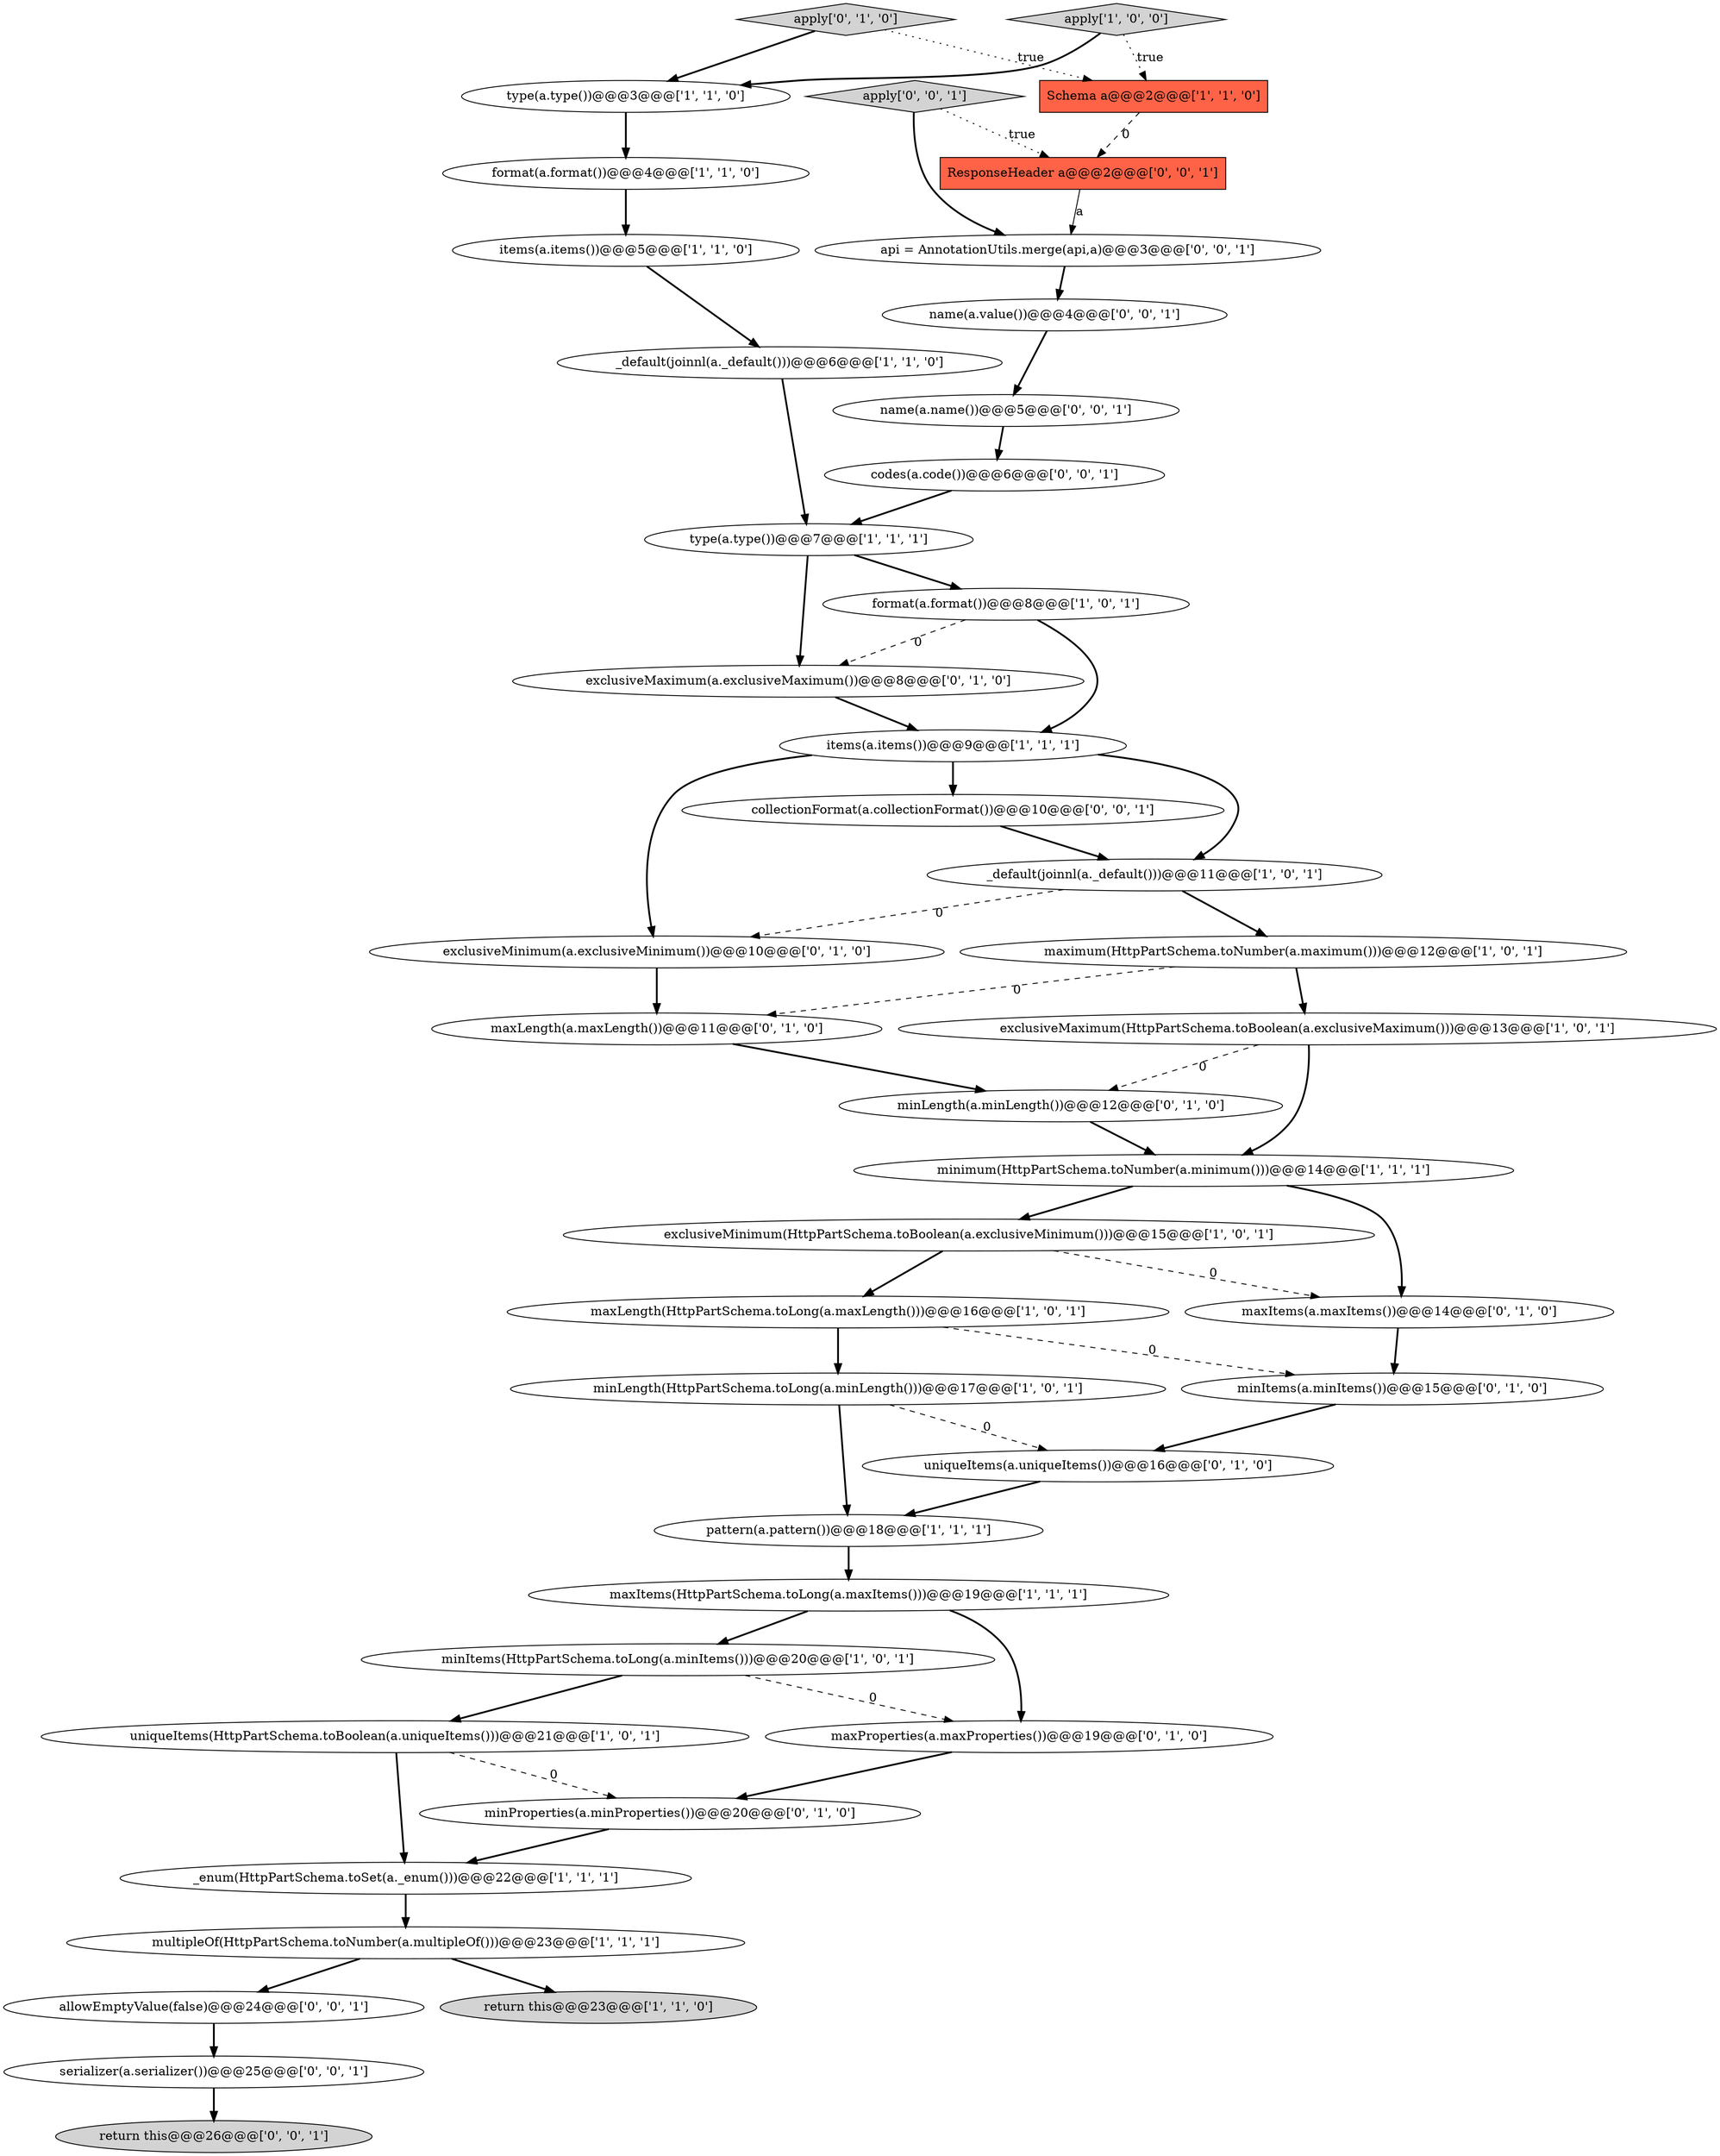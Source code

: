 digraph {
28 [style = filled, label = "apply['0', '1', '0']", fillcolor = lightgray, shape = diamond image = "AAA0AAABBB2BBB"];
10 [style = filled, label = "type(a.type())@@@3@@@['1', '1', '0']", fillcolor = white, shape = ellipse image = "AAA0AAABBB1BBB"];
13 [style = filled, label = "type(a.type())@@@7@@@['1', '1', '1']", fillcolor = white, shape = ellipse image = "AAA0AAABBB1BBB"];
19 [style = filled, label = "format(a.format())@@@4@@@['1', '1', '0']", fillcolor = white, shape = ellipse image = "AAA0AAABBB1BBB"];
33 [style = filled, label = "codes(a.code())@@@6@@@['0', '0', '1']", fillcolor = white, shape = ellipse image = "AAA0AAABBB3BBB"];
40 [style = filled, label = "return this@@@26@@@['0', '0', '1']", fillcolor = lightgray, shape = ellipse image = "AAA0AAABBB3BBB"];
20 [style = filled, label = "exclusiveMaximum(HttpPartSchema.toBoolean(a.exclusiveMaximum()))@@@13@@@['1', '0', '1']", fillcolor = white, shape = ellipse image = "AAA0AAABBB1BBB"];
25 [style = filled, label = "uniqueItems(a.uniqueItems())@@@16@@@['0', '1', '0']", fillcolor = white, shape = ellipse image = "AAA1AAABBB2BBB"];
24 [style = filled, label = "minItems(a.minItems())@@@15@@@['0', '1', '0']", fillcolor = white, shape = ellipse image = "AAA1AAABBB2BBB"];
27 [style = filled, label = "exclusiveMinimum(a.exclusiveMinimum())@@@10@@@['0', '1', '0']", fillcolor = white, shape = ellipse image = "AAA1AAABBB2BBB"];
36 [style = filled, label = "apply['0', '0', '1']", fillcolor = lightgray, shape = diamond image = "AAA0AAABBB3BBB"];
32 [style = filled, label = "maxLength(a.maxLength())@@@11@@@['0', '1', '0']", fillcolor = white, shape = ellipse image = "AAA1AAABBB2BBB"];
37 [style = filled, label = "allowEmptyValue(false)@@@24@@@['0', '0', '1']", fillcolor = white, shape = ellipse image = "AAA0AAABBB3BBB"];
18 [style = filled, label = "exclusiveMinimum(HttpPartSchema.toBoolean(a.exclusiveMinimum()))@@@15@@@['1', '0', '1']", fillcolor = white, shape = ellipse image = "AAA0AAABBB1BBB"];
42 [style = filled, label = "ResponseHeader a@@@2@@@['0', '0', '1']", fillcolor = tomato, shape = box image = "AAA0AAABBB3BBB"];
11 [style = filled, label = "_default(joinnl(a._default()))@@@11@@@['1', '0', '1']", fillcolor = white, shape = ellipse image = "AAA0AAABBB1BBB"];
4 [style = filled, label = "items(a.items())@@@5@@@['1', '1', '0']", fillcolor = white, shape = ellipse image = "AAA0AAABBB1BBB"];
5 [style = filled, label = "_default(joinnl(a._default()))@@@6@@@['1', '1', '0']", fillcolor = white, shape = ellipse image = "AAA0AAABBB1BBB"];
17 [style = filled, label = "maximum(HttpPartSchema.toNumber(a.maximum()))@@@12@@@['1', '0', '1']", fillcolor = white, shape = ellipse image = "AAA0AAABBB1BBB"];
22 [style = filled, label = "apply['1', '0', '0']", fillcolor = lightgray, shape = diamond image = "AAA0AAABBB1BBB"];
16 [style = filled, label = "return this@@@23@@@['1', '1', '0']", fillcolor = lightgray, shape = ellipse image = "AAA0AAABBB1BBB"];
15 [style = filled, label = "minimum(HttpPartSchema.toNumber(a.minimum()))@@@14@@@['1', '1', '1']", fillcolor = white, shape = ellipse image = "AAA0AAABBB1BBB"];
39 [style = filled, label = "name(a.name())@@@5@@@['0', '0', '1']", fillcolor = white, shape = ellipse image = "AAA0AAABBB3BBB"];
35 [style = filled, label = "api = AnnotationUtils.merge(api,a)@@@3@@@['0', '0', '1']", fillcolor = white, shape = ellipse image = "AAA0AAABBB3BBB"];
12 [style = filled, label = "_enum(HttpPartSchema.toSet(a._enum()))@@@22@@@['1', '1', '1']", fillcolor = white, shape = ellipse image = "AAA0AAABBB1BBB"];
30 [style = filled, label = "minLength(a.minLength())@@@12@@@['0', '1', '0']", fillcolor = white, shape = ellipse image = "AAA1AAABBB2BBB"];
31 [style = filled, label = "minProperties(a.minProperties())@@@20@@@['0', '1', '0']", fillcolor = white, shape = ellipse image = "AAA1AAABBB2BBB"];
34 [style = filled, label = "serializer(a.serializer())@@@25@@@['0', '0', '1']", fillcolor = white, shape = ellipse image = "AAA0AAABBB3BBB"];
1 [style = filled, label = "Schema a@@@2@@@['1', '1', '0']", fillcolor = tomato, shape = box image = "AAA0AAABBB1BBB"];
7 [style = filled, label = "minItems(HttpPartSchema.toLong(a.minItems()))@@@20@@@['1', '0', '1']", fillcolor = white, shape = ellipse image = "AAA0AAABBB1BBB"];
3 [style = filled, label = "uniqueItems(HttpPartSchema.toBoolean(a.uniqueItems()))@@@21@@@['1', '0', '1']", fillcolor = white, shape = ellipse image = "AAA0AAABBB1BBB"];
29 [style = filled, label = "exclusiveMaximum(a.exclusiveMaximum())@@@8@@@['0', '1', '0']", fillcolor = white, shape = ellipse image = "AAA1AAABBB2BBB"];
0 [style = filled, label = "maxItems(HttpPartSchema.toLong(a.maxItems()))@@@19@@@['1', '1', '1']", fillcolor = white, shape = ellipse image = "AAA0AAABBB1BBB"];
2 [style = filled, label = "maxLength(HttpPartSchema.toLong(a.maxLength()))@@@16@@@['1', '0', '1']", fillcolor = white, shape = ellipse image = "AAA0AAABBB1BBB"];
6 [style = filled, label = "pattern(a.pattern())@@@18@@@['1', '1', '1']", fillcolor = white, shape = ellipse image = "AAA0AAABBB1BBB"];
9 [style = filled, label = "minLength(HttpPartSchema.toLong(a.minLength()))@@@17@@@['1', '0', '1']", fillcolor = white, shape = ellipse image = "AAA0AAABBB1BBB"];
21 [style = filled, label = "format(a.format())@@@8@@@['1', '0', '1']", fillcolor = white, shape = ellipse image = "AAA0AAABBB1BBB"];
38 [style = filled, label = "name(a.value())@@@4@@@['0', '0', '1']", fillcolor = white, shape = ellipse image = "AAA0AAABBB3BBB"];
14 [style = filled, label = "items(a.items())@@@9@@@['1', '1', '1']", fillcolor = white, shape = ellipse image = "AAA0AAABBB1BBB"];
41 [style = filled, label = "collectionFormat(a.collectionFormat())@@@10@@@['0', '0', '1']", fillcolor = white, shape = ellipse image = "AAA0AAABBB3BBB"];
8 [style = filled, label = "multipleOf(HttpPartSchema.toNumber(a.multipleOf()))@@@23@@@['1', '1', '1']", fillcolor = white, shape = ellipse image = "AAA0AAABBB1BBB"];
26 [style = filled, label = "maxProperties(a.maxProperties())@@@19@@@['0', '1', '0']", fillcolor = white, shape = ellipse image = "AAA1AAABBB2BBB"];
23 [style = filled, label = "maxItems(a.maxItems())@@@14@@@['0', '1', '0']", fillcolor = white, shape = ellipse image = "AAA1AAABBB2BBB"];
8->16 [style = bold, label=""];
14->27 [style = bold, label=""];
36->42 [style = dotted, label="true"];
39->33 [style = bold, label=""];
21->14 [style = bold, label=""];
18->2 [style = bold, label=""];
15->18 [style = bold, label=""];
23->24 [style = bold, label=""];
30->15 [style = bold, label=""];
0->7 [style = bold, label=""];
11->27 [style = dashed, label="0"];
4->5 [style = bold, label=""];
20->15 [style = bold, label=""];
6->0 [style = bold, label=""];
15->23 [style = bold, label=""];
26->31 [style = bold, label=""];
41->11 [style = bold, label=""];
8->37 [style = bold, label=""];
3->31 [style = dashed, label="0"];
27->32 [style = bold, label=""];
38->39 [style = bold, label=""];
34->40 [style = bold, label=""];
31->12 [style = bold, label=""];
11->17 [style = bold, label=""];
17->20 [style = bold, label=""];
14->11 [style = bold, label=""];
14->41 [style = bold, label=""];
5->13 [style = bold, label=""];
18->23 [style = dashed, label="0"];
10->19 [style = bold, label=""];
9->6 [style = bold, label=""];
33->13 [style = bold, label=""];
7->3 [style = bold, label=""];
2->9 [style = bold, label=""];
37->34 [style = bold, label=""];
28->1 [style = dotted, label="true"];
2->24 [style = dashed, label="0"];
9->25 [style = dashed, label="0"];
3->12 [style = bold, label=""];
20->30 [style = dashed, label="0"];
35->38 [style = bold, label=""];
0->26 [style = bold, label=""];
13->29 [style = bold, label=""];
22->1 [style = dotted, label="true"];
19->4 [style = bold, label=""];
17->32 [style = dashed, label="0"];
28->10 [style = bold, label=""];
32->30 [style = bold, label=""];
24->25 [style = bold, label=""];
29->14 [style = bold, label=""];
42->35 [style = solid, label="a"];
7->26 [style = dashed, label="0"];
21->29 [style = dashed, label="0"];
12->8 [style = bold, label=""];
22->10 [style = bold, label=""];
25->6 [style = bold, label=""];
36->35 [style = bold, label=""];
1->42 [style = dashed, label="0"];
13->21 [style = bold, label=""];
}
